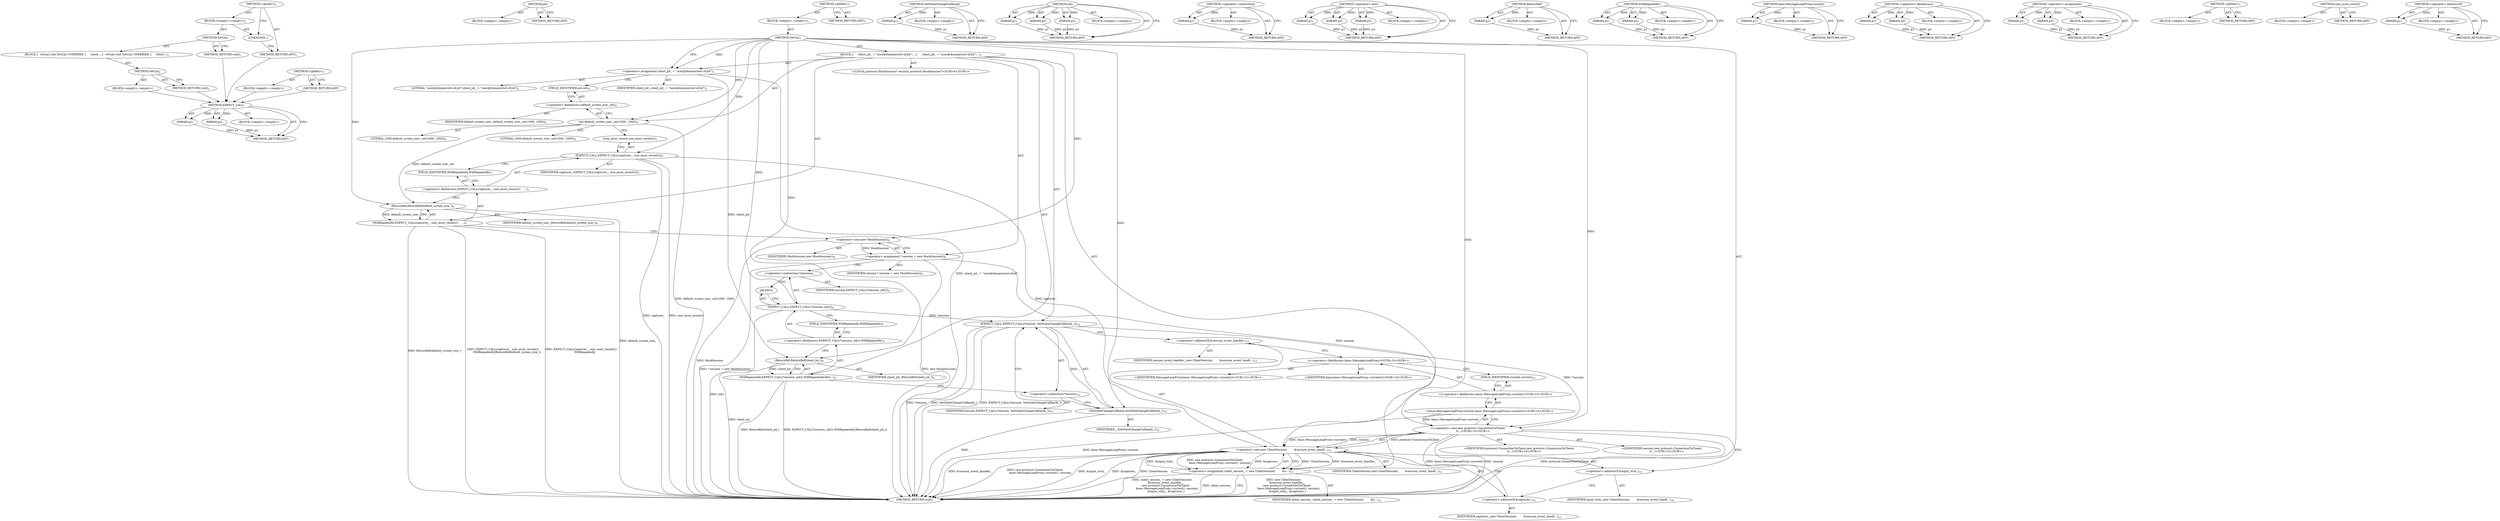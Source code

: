 digraph "SetUp" {
vulnerable_115 [label=<(METHOD,EXPECT_CALL)>];
vulnerable_116 [label=<(PARAM,p1)>];
vulnerable_117 [label=<(PARAM,p2)>];
vulnerable_118 [label=<(BLOCK,&lt;empty&gt;,&lt;empty&gt;)>];
vulnerable_119 [label=<(METHOD_RETURN,ANY)>];
vulnerable_137 [label=<(METHOD,jid)>];
vulnerable_138 [label=<(BLOCK,&lt;empty&gt;,&lt;empty&gt;)>];
vulnerable_139 [label=<(METHOD_RETURN,ANY)>];
vulnerable_6 [label=<(METHOD,&lt;global&gt;)<SUB>1</SUB>>];
vulnerable_7 [label=<(BLOCK,&lt;empty&gt;,&lt;empty&gt;)<SUB>1</SUB>>];
vulnerable_8 [label=<(METHOD,SetUp)<SUB>1</SUB>>];
vulnerable_9 [label=<(BLOCK,{
     client_jid_ = &quot;user@domain/rest-of-jid&quot;;...,{
     client_jid_ = &quot;user@domain/rest-of-jid&quot;;...)<SUB>1</SUB>>];
vulnerable_10 [label=<(&lt;operator&gt;.assignment,client_jid_ = &quot;user@domain/rest-of-jid&quot;)<SUB>2</SUB>>];
vulnerable_11 [label=<(IDENTIFIER,client_jid_,client_jid_ = &quot;user@domain/rest-of-jid&quot;)<SUB>2</SUB>>];
vulnerable_12 [label=<(LITERAL,&quot;user@domain/rest-of-jid&quot;,client_jid_ = &quot;user@domain/rest-of-jid&quot;)<SUB>2</SUB>>];
vulnerable_13 [label=<(set,default_screen_size_.set(1000, 1000))<SUB>4</SUB>>];
vulnerable_14 [label=<(&lt;operator&gt;.fieldAccess,default_screen_size_.set)<SUB>4</SUB>>];
vulnerable_15 [label=<(IDENTIFIER,default_screen_size_,default_screen_size_.set(1000, 1000))<SUB>4</SUB>>];
vulnerable_16 [label=<(FIELD_IDENTIFIER,set,set)<SUB>4</SUB>>];
vulnerable_17 [label=<(LITERAL,1000,default_screen_size_.set(1000, 1000))<SUB>4</SUB>>];
vulnerable_18 [label=<(LITERAL,1000,default_screen_size_.set(1000, 1000))<SUB>4</SUB>>];
vulnerable_19 [label=<(WillRepeatedly,EXPECT_CALL(capturer_, size_most_recent())
    ...)<SUB>5</SUB>>];
vulnerable_20 [label=<(&lt;operator&gt;.fieldAccess,EXPECT_CALL(capturer_, size_most_recent())
    ...)<SUB>5</SUB>>];
vulnerable_21 [label=<(EXPECT_CALL,EXPECT_CALL(capturer_, size_most_recent()))<SUB>5</SUB>>];
vulnerable_22 [label=<(IDENTIFIER,capturer_,EXPECT_CALL(capturer_, size_most_recent()))<SUB>5</SUB>>];
vulnerable_23 [label=<(size_most_recent,size_most_recent())<SUB>5</SUB>>];
vulnerable_24 [label=<(FIELD_IDENTIFIER,WillRepeatedly,WillRepeatedly)<SUB>5</SUB>>];
vulnerable_25 [label=<(ReturnRef,ReturnRef(default_screen_size_))<SUB>6</SUB>>];
vulnerable_26 [label=<(IDENTIFIER,default_screen_size_,ReturnRef(default_screen_size_))<SUB>6</SUB>>];
vulnerable_27 [label="<(LOCAL,protocol.MockSession* session: protocol.MockSession*)<SUB>8</SUB>>"];
vulnerable_28 [label=<(&lt;operator&gt;.assignment,* session = new MockSession())<SUB>8</SUB>>];
vulnerable_29 [label=<(IDENTIFIER,session,* session = new MockSession())<SUB>8</SUB>>];
vulnerable_30 [label=<(&lt;operator&gt;.new,new MockSession())<SUB>8</SUB>>];
vulnerable_31 [label=<(IDENTIFIER,MockSession,new MockSession())<SUB>8</SUB>>];
vulnerable_32 [label=<(WillRepeatedly,EXPECT_CALL(*session, jid()).WillRepeatedly(Ret...)<SUB>9</SUB>>];
vulnerable_33 [label=<(&lt;operator&gt;.fieldAccess,EXPECT_CALL(*session, jid()).WillRepeatedly)<SUB>9</SUB>>];
vulnerable_34 [label=<(EXPECT_CALL,EXPECT_CALL(*session, jid()))<SUB>9</SUB>>];
vulnerable_35 [label=<(&lt;operator&gt;.indirection,*session)<SUB>9</SUB>>];
vulnerable_36 [label=<(IDENTIFIER,session,EXPECT_CALL(*session, jid()))<SUB>9</SUB>>];
vulnerable_37 [label=<(jid,jid())<SUB>9</SUB>>];
vulnerable_38 [label=<(FIELD_IDENTIFIER,WillRepeatedly,WillRepeatedly)<SUB>9</SUB>>];
vulnerable_39 [label=<(ReturnRef,ReturnRef(client_jid_))<SUB>9</SUB>>];
vulnerable_40 [label=<(IDENTIFIER,client_jid_,ReturnRef(client_jid_))<SUB>9</SUB>>];
vulnerable_41 [label=<(EXPECT_CALL,EXPECT_CALL(*session, SetStateChangeCallback(_)))<SUB>10</SUB>>];
vulnerable_42 [label=<(&lt;operator&gt;.indirection,*session)<SUB>10</SUB>>];
vulnerable_43 [label=<(IDENTIFIER,session,EXPECT_CALL(*session, SetStateChangeCallback(_)))<SUB>10</SUB>>];
vulnerable_44 [label=<(SetStateChangeCallback,SetStateChangeCallback(_))<SUB>10</SUB>>];
vulnerable_45 [label=<(IDENTIFIER,_,SetStateChangeCallback(_))<SUB>10</SUB>>];
vulnerable_46 [label=<(&lt;operator&gt;.assignment,client_session_ = new ClientSession(
        &amp;s...)<SUB>12</SUB>>];
vulnerable_47 [label=<(IDENTIFIER,client_session_,client_session_ = new ClientSession(
        &amp;s...)<SUB>12</SUB>>];
vulnerable_48 [label=<(&lt;operator&gt;.new,new ClientSession(
        &amp;session_event_handl...)<SUB>12</SUB>>];
vulnerable_49 [label=<(IDENTIFIER,ClientSession,new ClientSession(
        &amp;session_event_handl...)<SUB>12</SUB>>];
vulnerable_50 [label=<(&lt;operator&gt;.addressOf,&amp;session_event_handler_)<SUB>13</SUB>>];
vulnerable_51 [label=<(IDENTIFIER,session_event_handler_,new ClientSession(
        &amp;session_event_handl...)<SUB>13</SUB>>];
vulnerable_52 [label="<(&lt;operator&gt;.new,new protocol::ConnectionToClient(
            b...)<SUB>14</SUB>>"];
vulnerable_53 [label="<(IDENTIFIER,protocol::ConnectionToClient,new protocol::ConnectionToClient(
            b...)<SUB>14</SUB>>"];
vulnerable_54 [label="<(base.MessageLoopProxy.current,base::MessageLoopProxy::current())<SUB>15</SUB>>"];
vulnerable_55 [label="<(&lt;operator&gt;.fieldAccess,base::MessageLoopProxy::current)<SUB>15</SUB>>"];
vulnerable_56 [label="<(&lt;operator&gt;.fieldAccess,base::MessageLoopProxy)<SUB>15</SUB>>"];
vulnerable_57 [label="<(IDENTIFIER,base,base::MessageLoopProxy::current())<SUB>15</SUB>>"];
vulnerable_58 [label="<(IDENTIFIER,MessageLoopProxy,base::MessageLoopProxy::current())<SUB>15</SUB>>"];
vulnerable_59 [label=<(FIELD_IDENTIFIER,current,current)<SUB>15</SUB>>];
vulnerable_60 [label="<(IDENTIFIER,session,new protocol::ConnectionToClient(
            b...)<SUB>15</SUB>>"];
vulnerable_61 [label=<(&lt;operator&gt;.addressOf,&amp;input_stub_)<SUB>16</SUB>>];
vulnerable_62 [label=<(IDENTIFIER,input_stub_,new ClientSession(
        &amp;session_event_handl...)<SUB>16</SUB>>];
vulnerable_63 [label=<(&lt;operator&gt;.addressOf,&amp;capturer_)<SUB>16</SUB>>];
vulnerable_64 [label=<(IDENTIFIER,capturer_,new ClientSession(
        &amp;session_event_handl...)<SUB>16</SUB>>];
vulnerable_65 [label=<(METHOD_RETURN,void)<SUB>1</SUB>>];
vulnerable_67 [label=<(METHOD_RETURN,ANY)<SUB>1</SUB>>];
vulnerable_140 [label=<(METHOD,SetStateChangeCallback)>];
vulnerable_141 [label=<(PARAM,p1)>];
vulnerable_142 [label=<(BLOCK,&lt;empty&gt;,&lt;empty&gt;)>];
vulnerable_143 [label=<(METHOD_RETURN,ANY)>];
vulnerable_99 [label=<(METHOD,set)>];
vulnerable_100 [label=<(PARAM,p1)>];
vulnerable_101 [label=<(PARAM,p2)>];
vulnerable_102 [label=<(PARAM,p3)>];
vulnerable_103 [label=<(BLOCK,&lt;empty&gt;,&lt;empty&gt;)>];
vulnerable_104 [label=<(METHOD_RETURN,ANY)>];
vulnerable_133 [label=<(METHOD,&lt;operator&gt;.indirection)>];
vulnerable_134 [label=<(PARAM,p1)>];
vulnerable_135 [label=<(BLOCK,&lt;empty&gt;,&lt;empty&gt;)>];
vulnerable_136 [label=<(METHOD_RETURN,ANY)>];
vulnerable_127 [label=<(METHOD,&lt;operator&gt;.new)>];
vulnerable_128 [label=<(PARAM,p1)>];
vulnerable_129 [label=<(PARAM,p2)>];
vulnerable_130 [label=<(PARAM,p3)>];
vulnerable_131 [label=<(BLOCK,&lt;empty&gt;,&lt;empty&gt;)>];
vulnerable_132 [label=<(METHOD_RETURN,ANY)>];
vulnerable_123 [label=<(METHOD,ReturnRef)>];
vulnerable_124 [label=<(PARAM,p1)>];
vulnerable_125 [label=<(BLOCK,&lt;empty&gt;,&lt;empty&gt;)>];
vulnerable_126 [label=<(METHOD_RETURN,ANY)>];
vulnerable_110 [label=<(METHOD,WillRepeatedly)>];
vulnerable_111 [label=<(PARAM,p1)>];
vulnerable_112 [label=<(PARAM,p2)>];
vulnerable_113 [label=<(BLOCK,&lt;empty&gt;,&lt;empty&gt;)>];
vulnerable_114 [label=<(METHOD_RETURN,ANY)>];
vulnerable_148 [label=<(METHOD,base.MessageLoopProxy.current)>];
vulnerable_149 [label=<(PARAM,p1)>];
vulnerable_150 [label=<(BLOCK,&lt;empty&gt;,&lt;empty&gt;)>];
vulnerable_151 [label=<(METHOD_RETURN,ANY)>];
vulnerable_105 [label=<(METHOD,&lt;operator&gt;.fieldAccess)>];
vulnerable_106 [label=<(PARAM,p1)>];
vulnerable_107 [label=<(PARAM,p2)>];
vulnerable_108 [label=<(BLOCK,&lt;empty&gt;,&lt;empty&gt;)>];
vulnerable_109 [label=<(METHOD_RETURN,ANY)>];
vulnerable_94 [label=<(METHOD,&lt;operator&gt;.assignment)>];
vulnerable_95 [label=<(PARAM,p1)>];
vulnerable_96 [label=<(PARAM,p2)>];
vulnerable_97 [label=<(BLOCK,&lt;empty&gt;,&lt;empty&gt;)>];
vulnerable_98 [label=<(METHOD_RETURN,ANY)>];
vulnerable_88 [label=<(METHOD,&lt;global&gt;)<SUB>1</SUB>>];
vulnerable_89 [label=<(BLOCK,&lt;empty&gt;,&lt;empty&gt;)>];
vulnerable_90 [label=<(METHOD_RETURN,ANY)>];
vulnerable_120 [label=<(METHOD,size_most_recent)>];
vulnerable_121 [label=<(BLOCK,&lt;empty&gt;,&lt;empty&gt;)>];
vulnerable_122 [label=<(METHOD_RETURN,ANY)>];
vulnerable_144 [label=<(METHOD,&lt;operator&gt;.addressOf)>];
vulnerable_145 [label=<(PARAM,p1)>];
vulnerable_146 [label=<(BLOCK,&lt;empty&gt;,&lt;empty&gt;)>];
vulnerable_147 [label=<(METHOD_RETURN,ANY)>];
fixed_6 [label=<(METHOD,&lt;global&gt;)<SUB>1</SUB>>];
fixed_7 [label=<(BLOCK,&lt;empty&gt;,&lt;empty&gt;)<SUB>1</SUB>>];
fixed_8 [label=<(METHOD,SetUp)<SUB>1</SUB>>];
fixed_9 [label=<(BLOCK,{
  virtual void SetUp() OVERRIDE {
     client...,{
  virtual void SetUp() OVERRIDE {
     client...)<SUB>1</SUB>>];
fixed_10 [label=<(METHOD,SetUp)<SUB>2</SUB>>];
fixed_11 [label=<(BLOCK,&lt;empty&gt;,&lt;empty&gt;)>];
fixed_12 [label=<(METHOD_RETURN,void)<SUB>2</SUB>>];
fixed_14 [label=<(METHOD_RETURN,void)<SUB>1</SUB>>];
fixed_16 [label=<(UNKNOWN,,)>];
fixed_17 [label=<(METHOD_RETURN,ANY)<SUB>1</SUB>>];
fixed_24 [label=<(METHOD,&lt;global&gt;)<SUB>1</SUB>>];
fixed_25 [label=<(BLOCK,&lt;empty&gt;,&lt;empty&gt;)>];
fixed_26 [label=<(METHOD_RETURN,ANY)>];
vulnerable_115 -> vulnerable_116  [key=0, label="AST: "];
vulnerable_115 -> vulnerable_116  [key=1, label="DDG: "];
vulnerable_115 -> vulnerable_118  [key=0, label="AST: "];
vulnerable_115 -> vulnerable_117  [key=0, label="AST: "];
vulnerable_115 -> vulnerable_117  [key=1, label="DDG: "];
vulnerable_115 -> vulnerable_119  [key=0, label="AST: "];
vulnerable_115 -> vulnerable_119  [key=1, label="CFG: "];
vulnerable_116 -> vulnerable_119  [key=0, label="DDG: p1"];
vulnerable_117 -> vulnerable_119  [key=0, label="DDG: p2"];
vulnerable_137 -> vulnerable_138  [key=0, label="AST: "];
vulnerable_137 -> vulnerable_139  [key=0, label="AST: "];
vulnerable_137 -> vulnerable_139  [key=1, label="CFG: "];
vulnerable_6 -> vulnerable_7  [key=0, label="AST: "];
vulnerable_6 -> vulnerable_67  [key=0, label="AST: "];
vulnerable_6 -> vulnerable_67  [key=1, label="CFG: "];
vulnerable_7 -> vulnerable_8  [key=0, label="AST: "];
vulnerable_8 -> vulnerable_9  [key=0, label="AST: "];
vulnerable_8 -> vulnerable_65  [key=0, label="AST: "];
vulnerable_8 -> vulnerable_10  [key=0, label="CFG: "];
vulnerable_8 -> vulnerable_10  [key=1, label="DDG: "];
vulnerable_8 -> vulnerable_13  [key=0, label="DDG: "];
vulnerable_8 -> vulnerable_25  [key=0, label="DDG: "];
vulnerable_8 -> vulnerable_30  [key=0, label="DDG: "];
vulnerable_8 -> vulnerable_39  [key=0, label="DDG: "];
vulnerable_8 -> vulnerable_44  [key=0, label="DDG: "];
vulnerable_8 -> vulnerable_48  [key=0, label="DDG: "];
vulnerable_8 -> vulnerable_21  [key=0, label="DDG: "];
vulnerable_8 -> vulnerable_34  [key=0, label="DDG: "];
vulnerable_8 -> vulnerable_52  [key=0, label="DDG: "];
vulnerable_9 -> vulnerable_10  [key=0, label="AST: "];
vulnerable_9 -> vulnerable_13  [key=0, label="AST: "];
vulnerable_9 -> vulnerable_19  [key=0, label="AST: "];
vulnerable_9 -> vulnerable_27  [key=0, label="AST: "];
vulnerable_9 -> vulnerable_28  [key=0, label="AST: "];
vulnerable_9 -> vulnerable_32  [key=0, label="AST: "];
vulnerable_9 -> vulnerable_41  [key=0, label="AST: "];
vulnerable_9 -> vulnerable_46  [key=0, label="AST: "];
vulnerable_10 -> vulnerable_11  [key=0, label="AST: "];
vulnerable_10 -> vulnerable_12  [key=0, label="AST: "];
vulnerable_10 -> vulnerable_16  [key=0, label="CFG: "];
vulnerable_10 -> vulnerable_65  [key=0, label="DDG: client_jid_ = &quot;user@domain/rest-of-jid&quot;"];
vulnerable_10 -> vulnerable_39  [key=0, label="DDG: client_jid_"];
vulnerable_13 -> vulnerable_14  [key=0, label="AST: "];
vulnerable_13 -> vulnerable_17  [key=0, label="AST: "];
vulnerable_13 -> vulnerable_18  [key=0, label="AST: "];
vulnerable_13 -> vulnerable_23  [key=0, label="CFG: "];
vulnerable_13 -> vulnerable_65  [key=0, label="DDG: default_screen_size_.set(1000, 1000)"];
vulnerable_13 -> vulnerable_25  [key=0, label="DDG: default_screen_size_.set"];
vulnerable_14 -> vulnerable_15  [key=0, label="AST: "];
vulnerable_14 -> vulnerable_16  [key=0, label="AST: "];
vulnerable_14 -> vulnerable_13  [key=0, label="CFG: "];
vulnerable_16 -> vulnerable_14  [key=0, label="CFG: "];
vulnerable_19 -> vulnerable_20  [key=0, label="AST: "];
vulnerable_19 -> vulnerable_25  [key=0, label="AST: "];
vulnerable_19 -> vulnerable_30  [key=0, label="CFG: "];
vulnerable_19 -> vulnerable_65  [key=0, label="DDG: EXPECT_CALL(capturer_, size_most_recent())
        .WillRepeatedly"];
vulnerable_19 -> vulnerable_65  [key=1, label="DDG: ReturnRef(default_screen_size_)"];
vulnerable_19 -> vulnerable_65  [key=2, label="DDG: EXPECT_CALL(capturer_, size_most_recent())
        .WillRepeatedly(ReturnRef(default_screen_size_))"];
vulnerable_20 -> vulnerable_21  [key=0, label="AST: "];
vulnerable_20 -> vulnerable_24  [key=0, label="AST: "];
vulnerable_20 -> vulnerable_25  [key=0, label="CFG: "];
vulnerable_21 -> vulnerable_22  [key=0, label="AST: "];
vulnerable_21 -> vulnerable_23  [key=0, label="AST: "];
vulnerable_21 -> vulnerable_24  [key=0, label="CFG: "];
vulnerable_21 -> vulnerable_65  [key=0, label="DDG: capturer_"];
vulnerable_21 -> vulnerable_65  [key=1, label="DDG: size_most_recent()"];
vulnerable_21 -> vulnerable_48  [key=0, label="DDG: capturer_"];
vulnerable_23 -> vulnerable_21  [key=0, label="CFG: "];
vulnerable_24 -> vulnerable_20  [key=0, label="CFG: "];
vulnerable_25 -> vulnerable_26  [key=0, label="AST: "];
vulnerable_25 -> vulnerable_19  [key=0, label="CFG: "];
vulnerable_25 -> vulnerable_19  [key=1, label="DDG: default_screen_size_"];
vulnerable_25 -> vulnerable_65  [key=0, label="DDG: default_screen_size_"];
vulnerable_28 -> vulnerable_29  [key=0, label="AST: "];
vulnerable_28 -> vulnerable_30  [key=0, label="AST: "];
vulnerable_28 -> vulnerable_35  [key=0, label="CFG: "];
vulnerable_28 -> vulnerable_65  [key=0, label="DDG: new MockSession()"];
vulnerable_28 -> vulnerable_65  [key=1, label="DDG: * session = new MockSession()"];
vulnerable_28 -> vulnerable_52  [key=0, label="DDG: session"];
vulnerable_30 -> vulnerable_31  [key=0, label="AST: "];
vulnerable_30 -> vulnerable_28  [key=0, label="CFG: "];
vulnerable_30 -> vulnerable_28  [key=1, label="DDG: MockSession"];
vulnerable_30 -> vulnerable_65  [key=0, label="DDG: MockSession"];
vulnerable_32 -> vulnerable_33  [key=0, label="AST: "];
vulnerable_32 -> vulnerable_39  [key=0, label="AST: "];
vulnerable_32 -> vulnerable_42  [key=0, label="CFG: "];
vulnerable_32 -> vulnerable_65  [key=0, label="DDG: ReturnRef(client_jid_)"];
vulnerable_32 -> vulnerable_65  [key=1, label="DDG: EXPECT_CALL(*session, jid()).WillRepeatedly(ReturnRef(client_jid_))"];
vulnerable_33 -> vulnerable_34  [key=0, label="AST: "];
vulnerable_33 -> vulnerable_38  [key=0, label="AST: "];
vulnerable_33 -> vulnerable_39  [key=0, label="CFG: "];
vulnerable_34 -> vulnerable_35  [key=0, label="AST: "];
vulnerable_34 -> vulnerable_37  [key=0, label="AST: "];
vulnerable_34 -> vulnerable_38  [key=0, label="CFG: "];
vulnerable_34 -> vulnerable_65  [key=0, label="DDG: jid()"];
vulnerable_34 -> vulnerable_41  [key=0, label="DDG: *session"];
vulnerable_35 -> vulnerable_36  [key=0, label="AST: "];
vulnerable_35 -> vulnerable_37  [key=0, label="CFG: "];
vulnerable_37 -> vulnerable_34  [key=0, label="CFG: "];
vulnerable_38 -> vulnerable_33  [key=0, label="CFG: "];
vulnerable_39 -> vulnerable_40  [key=0, label="AST: "];
vulnerable_39 -> vulnerable_32  [key=0, label="CFG: "];
vulnerable_39 -> vulnerable_32  [key=1, label="DDG: client_jid_"];
vulnerable_39 -> vulnerable_65  [key=0, label="DDG: client_jid_"];
vulnerable_41 -> vulnerable_42  [key=0, label="AST: "];
vulnerable_41 -> vulnerable_44  [key=0, label="AST: "];
vulnerable_41 -> vulnerable_50  [key=0, label="CFG: "];
vulnerable_41 -> vulnerable_65  [key=0, label="DDG: *session"];
vulnerable_41 -> vulnerable_65  [key=1, label="DDG: SetStateChangeCallback(_)"];
vulnerable_41 -> vulnerable_65  [key=2, label="DDG: EXPECT_CALL(*session, SetStateChangeCallback(_))"];
vulnerable_41 -> vulnerable_52  [key=0, label="DDG: *session"];
vulnerable_42 -> vulnerable_43  [key=0, label="AST: "];
vulnerable_42 -> vulnerable_44  [key=0, label="CFG: "];
vulnerable_44 -> vulnerable_45  [key=0, label="AST: "];
vulnerable_44 -> vulnerable_41  [key=0, label="CFG: "];
vulnerable_44 -> vulnerable_41  [key=1, label="DDG: _"];
vulnerable_44 -> vulnerable_65  [key=0, label="DDG: _"];
vulnerable_46 -> vulnerable_47  [key=0, label="AST: "];
vulnerable_46 -> vulnerable_48  [key=0, label="AST: "];
vulnerable_46 -> vulnerable_65  [key=0, label="CFG: "];
vulnerable_46 -> vulnerable_65  [key=1, label="DDG: new ClientSession(
        &amp;session_event_handler_,
        new protocol::ConnectionToClient(
            base::MessageLoopProxy::current(), session),
         &amp;input_stub_, &amp;capturer_)"];
vulnerable_46 -> vulnerable_65  [key=2, label="DDG: client_session_ = new ClientSession(
        &amp;session_event_handler_,
        new protocol::ConnectionToClient(
            base::MessageLoopProxy::current(), session),
         &amp;input_stub_, &amp;capturer_)"];
vulnerable_46 -> vulnerable_65  [key=3, label="DDG: client_session_"];
vulnerable_48 -> vulnerable_49  [key=0, label="AST: "];
vulnerable_48 -> vulnerable_50  [key=0, label="AST: "];
vulnerable_48 -> vulnerable_52  [key=0, label="AST: "];
vulnerable_48 -> vulnerable_61  [key=0, label="AST: "];
vulnerable_48 -> vulnerable_63  [key=0, label="AST: "];
vulnerable_48 -> vulnerable_46  [key=0, label="CFG: "];
vulnerable_48 -> vulnerable_46  [key=1, label="DDG: ClientSession"];
vulnerable_48 -> vulnerable_46  [key=2, label="DDG: &amp;session_event_handler_"];
vulnerable_48 -> vulnerable_46  [key=3, label="DDG: &amp;input_stub_"];
vulnerable_48 -> vulnerable_46  [key=4, label="DDG: new protocol::ConnectionToClient(
            base::MessageLoopProxy::current(), session)"];
vulnerable_48 -> vulnerable_46  [key=5, label="DDG: &amp;capturer_"];
vulnerable_48 -> vulnerable_65  [key=0, label="DDG: &amp;session_event_handler_"];
vulnerable_48 -> vulnerable_65  [key=1, label="DDG: new protocol::ConnectionToClient(
            base::MessageLoopProxy::current(), session)"];
vulnerable_48 -> vulnerable_65  [key=2, label="DDG: &amp;input_stub_"];
vulnerable_48 -> vulnerable_65  [key=3, label="DDG: &amp;capturer_"];
vulnerable_48 -> vulnerable_65  [key=4, label="DDG: ClientSession"];
vulnerable_50 -> vulnerable_51  [key=0, label="AST: "];
vulnerable_50 -> vulnerable_56  [key=0, label="CFG: "];
vulnerable_52 -> vulnerable_53  [key=0, label="AST: "];
vulnerable_52 -> vulnerable_54  [key=0, label="AST: "];
vulnerable_52 -> vulnerable_60  [key=0, label="AST: "];
vulnerable_52 -> vulnerable_61  [key=0, label="CFG: "];
vulnerable_52 -> vulnerable_65  [key=0, label="DDG: base::MessageLoopProxy::current()"];
vulnerable_52 -> vulnerable_65  [key=1, label="DDG: session"];
vulnerable_52 -> vulnerable_65  [key=2, label="DDG: protocol::ConnectionToClient"];
vulnerable_52 -> vulnerable_48  [key=0, label="DDG: protocol::ConnectionToClient"];
vulnerable_52 -> vulnerable_48  [key=1, label="DDG: base::MessageLoopProxy::current()"];
vulnerable_52 -> vulnerable_48  [key=2, label="DDG: session"];
vulnerable_54 -> vulnerable_55  [key=0, label="AST: "];
vulnerable_54 -> vulnerable_52  [key=0, label="CFG: "];
vulnerable_54 -> vulnerable_52  [key=1, label="DDG: base::MessageLoopProxy::current"];
vulnerable_54 -> vulnerable_65  [key=0, label="DDG: base::MessageLoopProxy::current"];
vulnerable_55 -> vulnerable_56  [key=0, label="AST: "];
vulnerable_55 -> vulnerable_59  [key=0, label="AST: "];
vulnerable_55 -> vulnerable_54  [key=0, label="CFG: "];
vulnerable_56 -> vulnerable_57  [key=0, label="AST: "];
vulnerable_56 -> vulnerable_58  [key=0, label="AST: "];
vulnerable_56 -> vulnerable_59  [key=0, label="CFG: "];
vulnerable_59 -> vulnerable_55  [key=0, label="CFG: "];
vulnerable_61 -> vulnerable_62  [key=0, label="AST: "];
vulnerable_61 -> vulnerable_63  [key=0, label="CFG: "];
vulnerable_63 -> vulnerable_64  [key=0, label="AST: "];
vulnerable_63 -> vulnerable_48  [key=0, label="CFG: "];
vulnerable_140 -> vulnerable_141  [key=0, label="AST: "];
vulnerable_140 -> vulnerable_141  [key=1, label="DDG: "];
vulnerable_140 -> vulnerable_142  [key=0, label="AST: "];
vulnerable_140 -> vulnerable_143  [key=0, label="AST: "];
vulnerable_140 -> vulnerable_143  [key=1, label="CFG: "];
vulnerable_141 -> vulnerable_143  [key=0, label="DDG: p1"];
vulnerable_99 -> vulnerable_100  [key=0, label="AST: "];
vulnerable_99 -> vulnerable_100  [key=1, label="DDG: "];
vulnerable_99 -> vulnerable_103  [key=0, label="AST: "];
vulnerable_99 -> vulnerable_101  [key=0, label="AST: "];
vulnerable_99 -> vulnerable_101  [key=1, label="DDG: "];
vulnerable_99 -> vulnerable_104  [key=0, label="AST: "];
vulnerable_99 -> vulnerable_104  [key=1, label="CFG: "];
vulnerable_99 -> vulnerable_102  [key=0, label="AST: "];
vulnerable_99 -> vulnerable_102  [key=1, label="DDG: "];
vulnerable_100 -> vulnerable_104  [key=0, label="DDG: p1"];
vulnerable_101 -> vulnerable_104  [key=0, label="DDG: p2"];
vulnerable_102 -> vulnerable_104  [key=0, label="DDG: p3"];
vulnerable_133 -> vulnerable_134  [key=0, label="AST: "];
vulnerable_133 -> vulnerable_134  [key=1, label="DDG: "];
vulnerable_133 -> vulnerable_135  [key=0, label="AST: "];
vulnerable_133 -> vulnerable_136  [key=0, label="AST: "];
vulnerable_133 -> vulnerable_136  [key=1, label="CFG: "];
vulnerable_134 -> vulnerable_136  [key=0, label="DDG: p1"];
vulnerable_127 -> vulnerable_128  [key=0, label="AST: "];
vulnerable_127 -> vulnerable_128  [key=1, label="DDG: "];
vulnerable_127 -> vulnerable_131  [key=0, label="AST: "];
vulnerable_127 -> vulnerable_129  [key=0, label="AST: "];
vulnerable_127 -> vulnerable_129  [key=1, label="DDG: "];
vulnerable_127 -> vulnerable_132  [key=0, label="AST: "];
vulnerable_127 -> vulnerable_132  [key=1, label="CFG: "];
vulnerable_127 -> vulnerable_130  [key=0, label="AST: "];
vulnerable_127 -> vulnerable_130  [key=1, label="DDG: "];
vulnerable_128 -> vulnerable_132  [key=0, label="DDG: p1"];
vulnerable_129 -> vulnerable_132  [key=0, label="DDG: p2"];
vulnerable_130 -> vulnerable_132  [key=0, label="DDG: p3"];
vulnerable_123 -> vulnerable_124  [key=0, label="AST: "];
vulnerable_123 -> vulnerable_124  [key=1, label="DDG: "];
vulnerable_123 -> vulnerable_125  [key=0, label="AST: "];
vulnerable_123 -> vulnerable_126  [key=0, label="AST: "];
vulnerable_123 -> vulnerable_126  [key=1, label="CFG: "];
vulnerable_124 -> vulnerable_126  [key=0, label="DDG: p1"];
vulnerable_110 -> vulnerable_111  [key=0, label="AST: "];
vulnerable_110 -> vulnerable_111  [key=1, label="DDG: "];
vulnerable_110 -> vulnerable_113  [key=0, label="AST: "];
vulnerable_110 -> vulnerable_112  [key=0, label="AST: "];
vulnerable_110 -> vulnerable_112  [key=1, label="DDG: "];
vulnerable_110 -> vulnerable_114  [key=0, label="AST: "];
vulnerable_110 -> vulnerable_114  [key=1, label="CFG: "];
vulnerable_111 -> vulnerable_114  [key=0, label="DDG: p1"];
vulnerable_112 -> vulnerable_114  [key=0, label="DDG: p2"];
vulnerable_148 -> vulnerable_149  [key=0, label="AST: "];
vulnerable_148 -> vulnerable_149  [key=1, label="DDG: "];
vulnerable_148 -> vulnerable_150  [key=0, label="AST: "];
vulnerable_148 -> vulnerable_151  [key=0, label="AST: "];
vulnerable_148 -> vulnerable_151  [key=1, label="CFG: "];
vulnerable_149 -> vulnerable_151  [key=0, label="DDG: p1"];
vulnerable_105 -> vulnerable_106  [key=0, label="AST: "];
vulnerable_105 -> vulnerable_106  [key=1, label="DDG: "];
vulnerable_105 -> vulnerable_108  [key=0, label="AST: "];
vulnerable_105 -> vulnerable_107  [key=0, label="AST: "];
vulnerable_105 -> vulnerable_107  [key=1, label="DDG: "];
vulnerable_105 -> vulnerable_109  [key=0, label="AST: "];
vulnerable_105 -> vulnerable_109  [key=1, label="CFG: "];
vulnerable_106 -> vulnerable_109  [key=0, label="DDG: p1"];
vulnerable_107 -> vulnerable_109  [key=0, label="DDG: p2"];
vulnerable_94 -> vulnerable_95  [key=0, label="AST: "];
vulnerable_94 -> vulnerable_95  [key=1, label="DDG: "];
vulnerable_94 -> vulnerable_97  [key=0, label="AST: "];
vulnerable_94 -> vulnerable_96  [key=0, label="AST: "];
vulnerable_94 -> vulnerable_96  [key=1, label="DDG: "];
vulnerable_94 -> vulnerable_98  [key=0, label="AST: "];
vulnerable_94 -> vulnerable_98  [key=1, label="CFG: "];
vulnerable_95 -> vulnerable_98  [key=0, label="DDG: p1"];
vulnerable_96 -> vulnerable_98  [key=0, label="DDG: p2"];
vulnerable_88 -> vulnerable_89  [key=0, label="AST: "];
vulnerable_88 -> vulnerable_90  [key=0, label="AST: "];
vulnerable_88 -> vulnerable_90  [key=1, label="CFG: "];
vulnerable_120 -> vulnerable_121  [key=0, label="AST: "];
vulnerable_120 -> vulnerable_122  [key=0, label="AST: "];
vulnerable_120 -> vulnerable_122  [key=1, label="CFG: "];
vulnerable_144 -> vulnerable_145  [key=0, label="AST: "];
vulnerable_144 -> vulnerable_145  [key=1, label="DDG: "];
vulnerable_144 -> vulnerable_146  [key=0, label="AST: "];
vulnerable_144 -> vulnerable_147  [key=0, label="AST: "];
vulnerable_144 -> vulnerable_147  [key=1, label="CFG: "];
vulnerable_145 -> vulnerable_147  [key=0, label="DDG: p1"];
fixed_6 -> fixed_7  [key=0, label="AST: "];
fixed_6 -> fixed_17  [key=0, label="AST: "];
fixed_6 -> fixed_16  [key=0, label="CFG: "];
fixed_7 -> fixed_8  [key=0, label="AST: "];
fixed_7 -> fixed_16  [key=0, label="AST: "];
fixed_8 -> fixed_9  [key=0, label="AST: "];
fixed_8 -> fixed_14  [key=0, label="AST: "];
fixed_8 -> fixed_14  [key=1, label="CFG: "];
fixed_9 -> fixed_10  [key=0, label="AST: "];
fixed_10 -> fixed_11  [key=0, label="AST: "];
fixed_10 -> fixed_12  [key=0, label="AST: "];
fixed_10 -> fixed_12  [key=1, label="CFG: "];
fixed_11 -> vulnerable_115  [key=0];
fixed_12 -> vulnerable_115  [key=0];
fixed_14 -> vulnerable_115  [key=0];
fixed_16 -> fixed_17  [key=0, label="CFG: "];
fixed_17 -> vulnerable_115  [key=0];
fixed_24 -> fixed_25  [key=0, label="AST: "];
fixed_24 -> fixed_26  [key=0, label="AST: "];
fixed_24 -> fixed_26  [key=1, label="CFG: "];
fixed_25 -> vulnerable_115  [key=0];
fixed_26 -> vulnerable_115  [key=0];
}
